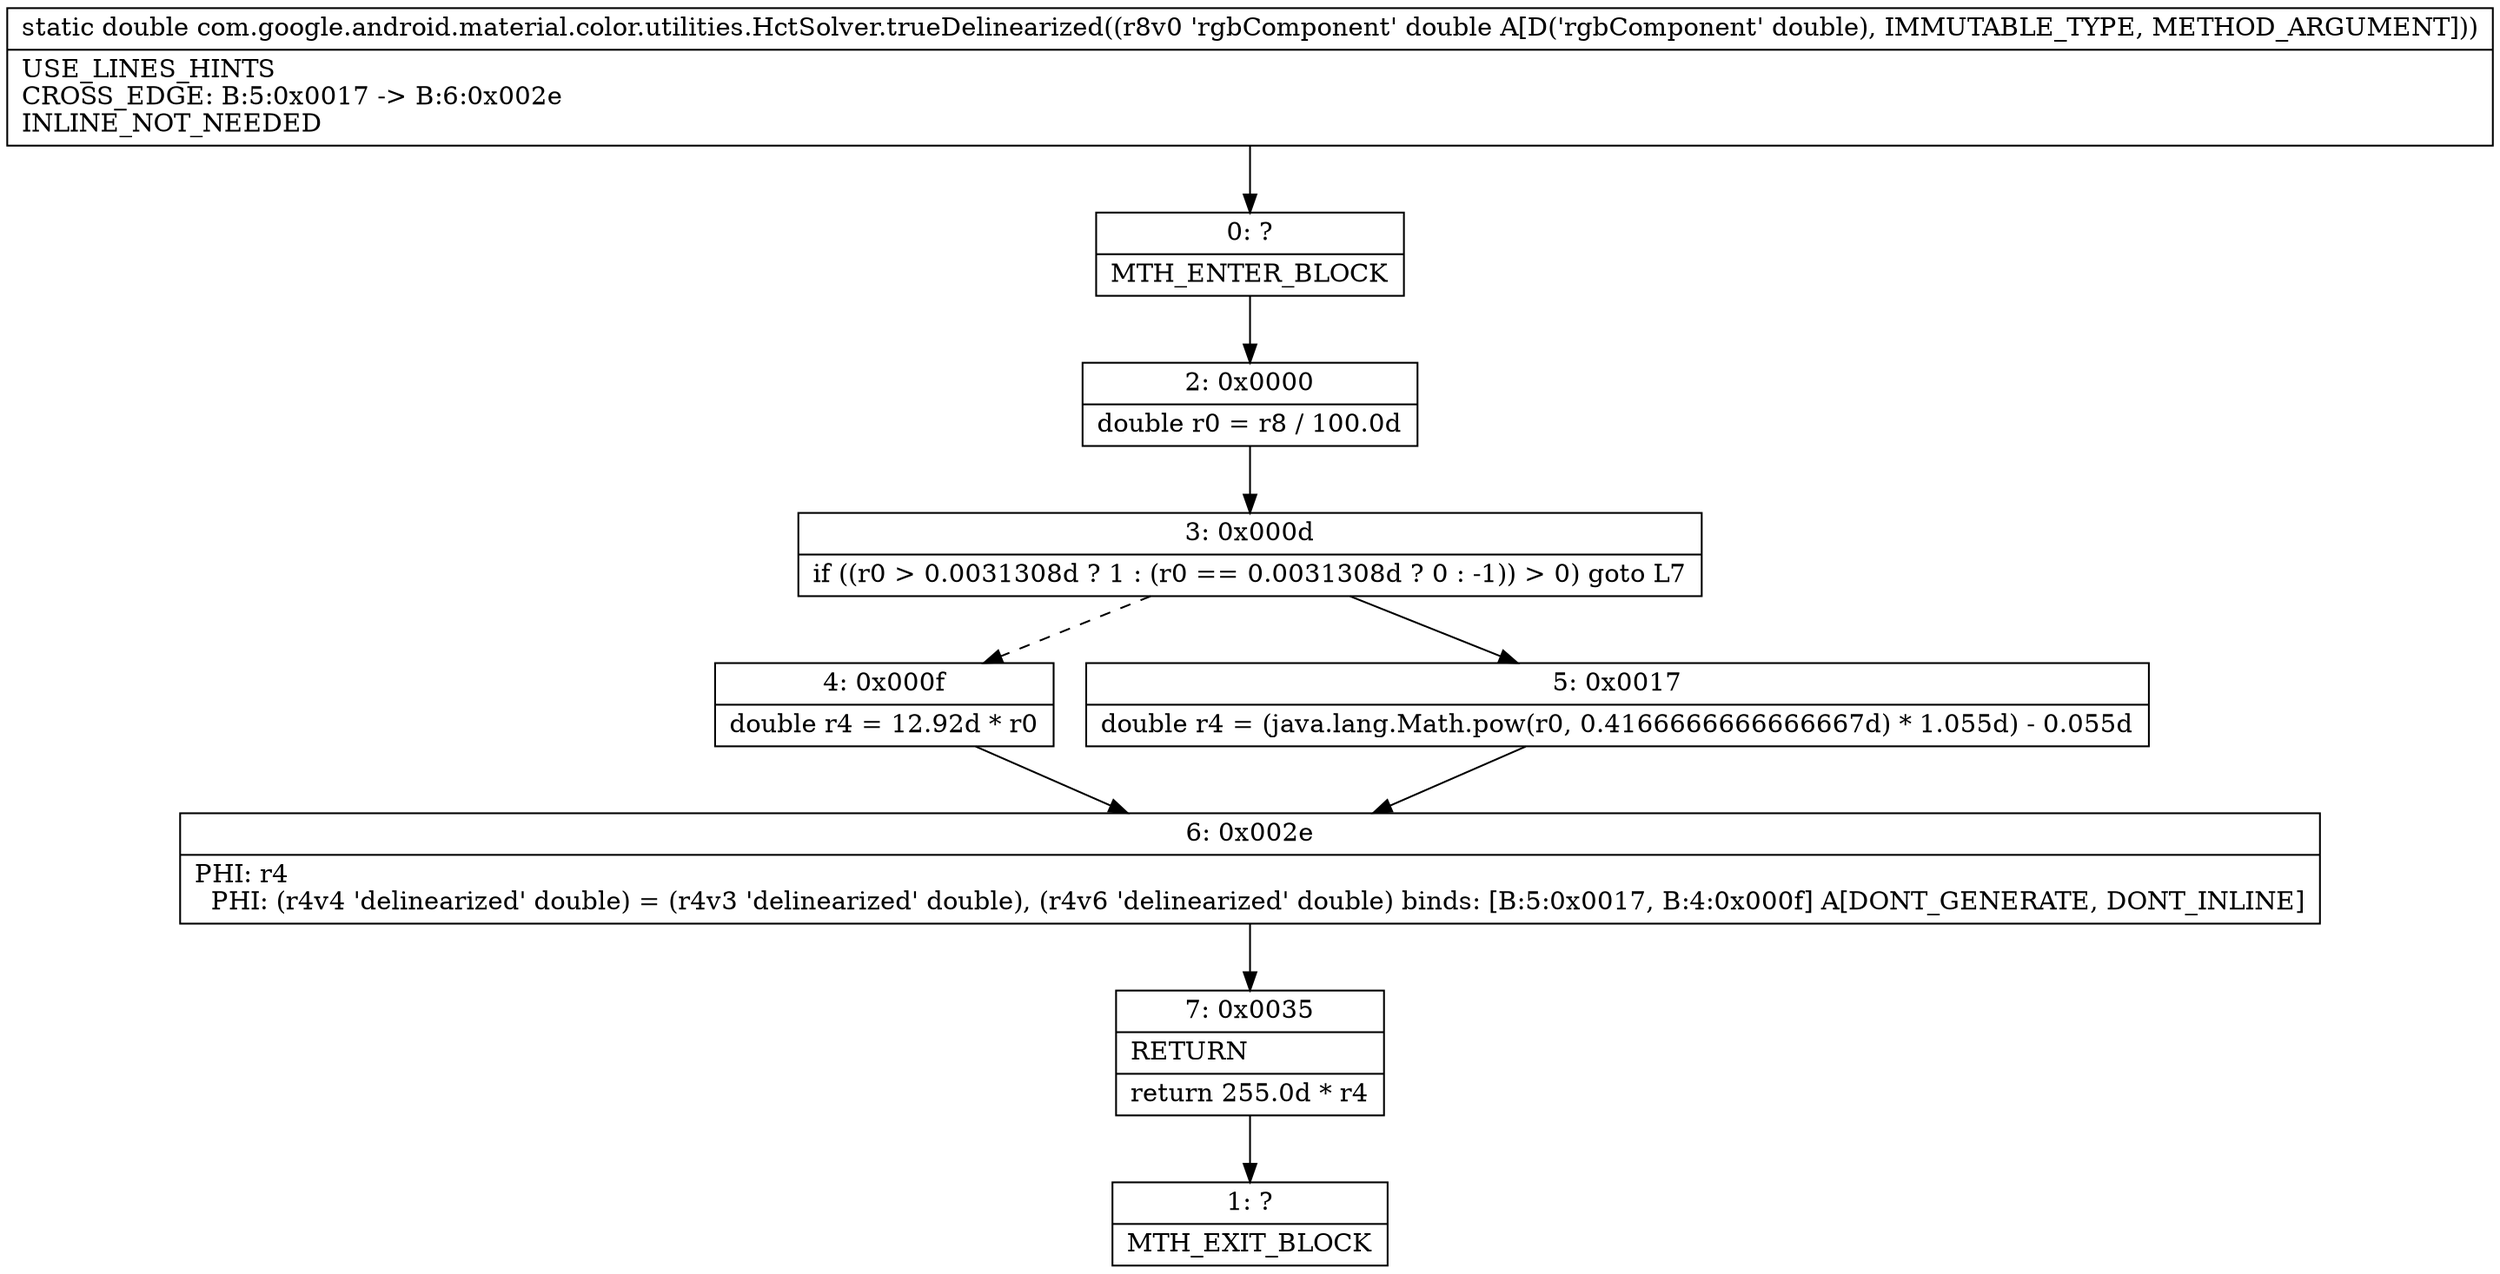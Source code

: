 digraph "CFG forcom.google.android.material.color.utilities.HctSolver.trueDelinearized(D)D" {
Node_0 [shape=record,label="{0\:\ ?|MTH_ENTER_BLOCK\l}"];
Node_2 [shape=record,label="{2\:\ 0x0000|double r0 = r8 \/ 100.0d\l}"];
Node_3 [shape=record,label="{3\:\ 0x000d|if ((r0 \> 0.0031308d ? 1 : (r0 == 0.0031308d ? 0 : \-1)) \> 0) goto L7\l}"];
Node_4 [shape=record,label="{4\:\ 0x000f|double r4 = 12.92d * r0\l}"];
Node_6 [shape=record,label="{6\:\ 0x002e|PHI: r4 \l  PHI: (r4v4 'delinearized' double) = (r4v3 'delinearized' double), (r4v6 'delinearized' double) binds: [B:5:0x0017, B:4:0x000f] A[DONT_GENERATE, DONT_INLINE]\l}"];
Node_7 [shape=record,label="{7\:\ 0x0035|RETURN\l|return 255.0d * r4\l}"];
Node_1 [shape=record,label="{1\:\ ?|MTH_EXIT_BLOCK\l}"];
Node_5 [shape=record,label="{5\:\ 0x0017|double r4 = (java.lang.Math.pow(r0, 0.4166666666666667d) * 1.055d) \- 0.055d\l}"];
MethodNode[shape=record,label="{static double com.google.android.material.color.utilities.HctSolver.trueDelinearized((r8v0 'rgbComponent' double A[D('rgbComponent' double), IMMUTABLE_TYPE, METHOD_ARGUMENT]))  | USE_LINES_HINTS\lCROSS_EDGE: B:5:0x0017 \-\> B:6:0x002e\lINLINE_NOT_NEEDED\l}"];
MethodNode -> Node_0;Node_0 -> Node_2;
Node_2 -> Node_3;
Node_3 -> Node_4[style=dashed];
Node_3 -> Node_5;
Node_4 -> Node_6;
Node_6 -> Node_7;
Node_7 -> Node_1;
Node_5 -> Node_6;
}

